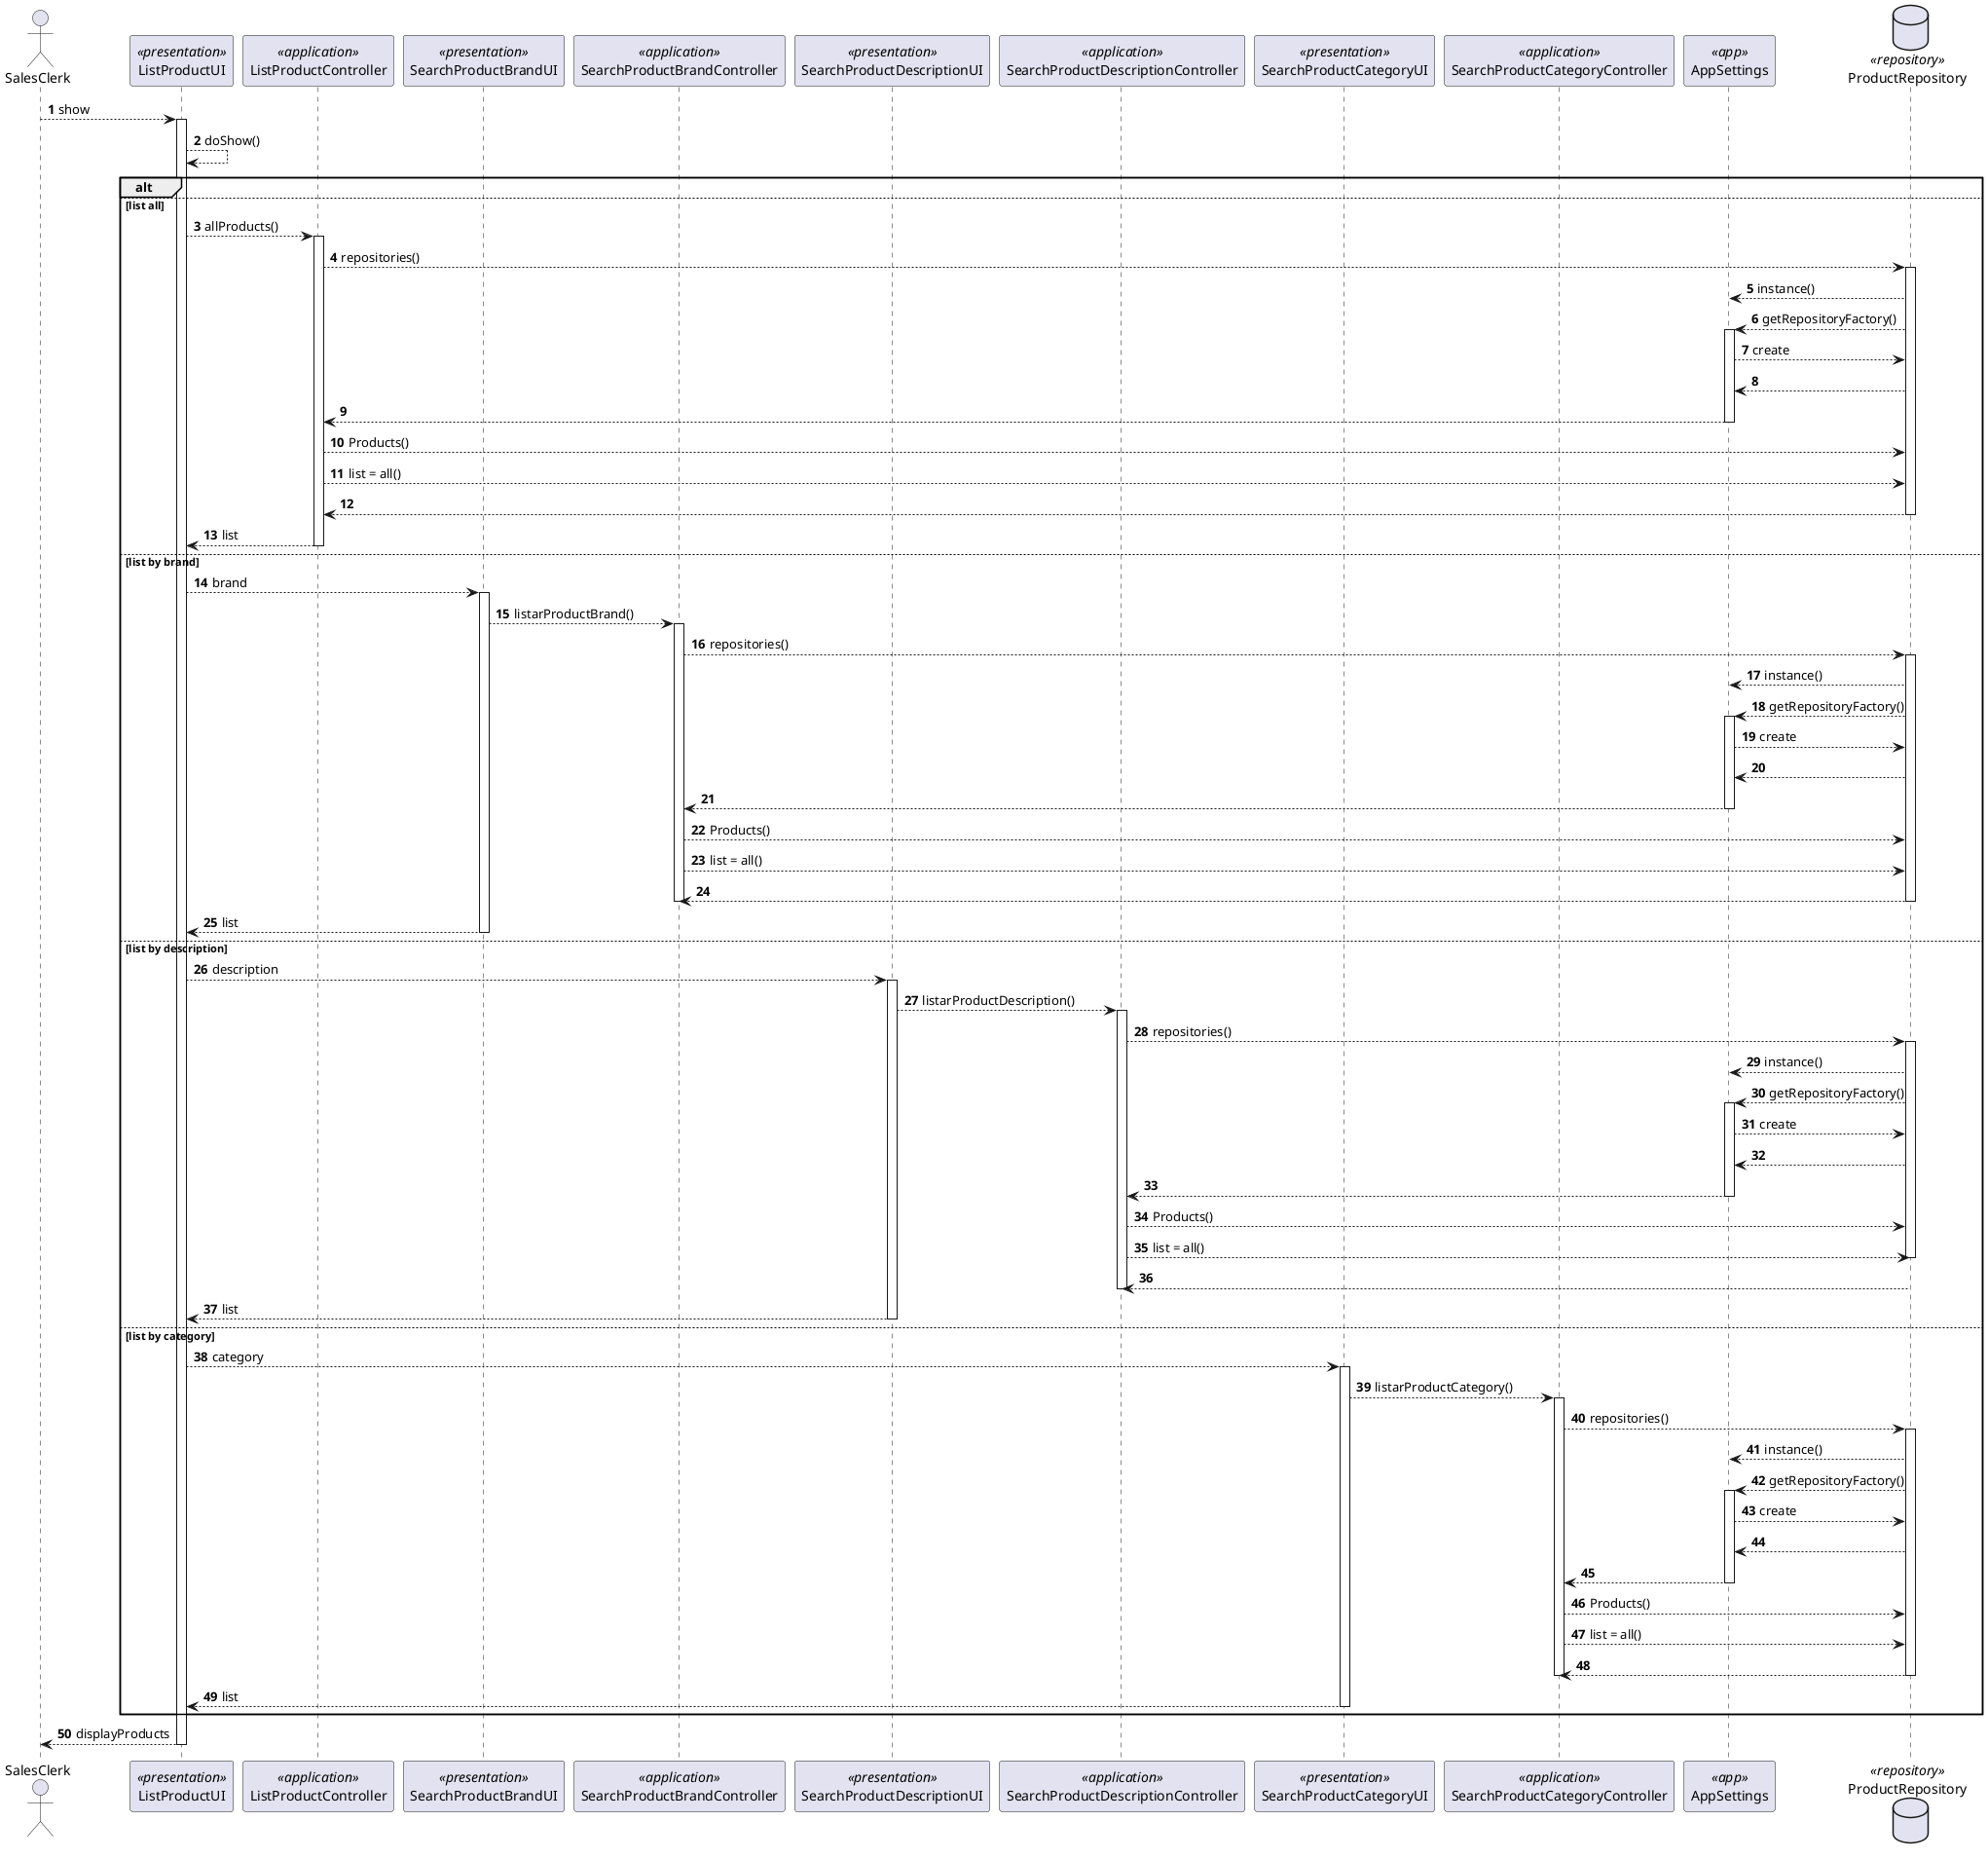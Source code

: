 @startuml
actor SalesClerk as adm
participant "//<<presentation>>//\nListProductUI" as ui1
participant "//<<application>>//\nListProductController" as cc1
participant "//<<presentation>>//\nSearchProductBrandUI" as ui2
participant "//<<application>>//\nSearchProductBrandController" as cc2
participant "//<<presentation>>//\nSearchProductDescriptionUI" as ui3
participant "//<<application>>//\nSearchProductDescriptionController" as cc3
participant "//<<presentation>>//\nSearchProductCategoryUI" as ui4
participant "//<<application>>//\nSearchProductCategoryController" as cc4
participant "//<<app>>//\nAppSettings" as app
database "//<<repository>>//\nProductRepository" as db

autonumber

adm-->ui1: show

activate ui1

ui1-->ui1: doShow()

alt 

else list all

ui1-->cc1: allProducts()

activate cc1

cc1-->db: repositories()

activate db

db-->app: instance()

db-->app: getRepositoryFactory()

activate app

app-->db: create

db-->app

app-->cc1

deactivate app

cc1-->db: Products()

cc1-->db: list = all()

db-->cc1

deactivate db

cc1-->ui1: list

deactivate cc1






else list by brand

ui1-->ui2: brand

activate ui2

ui2-->cc2: listarProductBrand()

activate cc2

cc2-->db: repositories()

activate db

db-->app: instance()

db-->app: getRepositoryFactory()

activate app

app-->db: create

db-->app

app-->cc2

deactivate app

cc2-->db: Products()

cc2-->db: list = all()

db-->cc2

deactivate db

deactivate cc2

ui2-->ui1: list

deactivate ui2






else list by description

ui1-->ui3: description

activate ui3

ui3-->cc3: listarProductDescription()

activate cc3

cc3-->db: repositories()

activate db

db-->app: instance()

db-->app: getRepositoryFactory()

activate app

app-->db: create

db-->app

app-->cc3

deactivate app

cc3-->db: Products()

cc3-->db: list = all()

deactivate db

db-->cc3

deactivate cc3

ui3-->ui1: list

deactivate ui3





else list by category

ui1-->ui4: category

activate ui4

ui4-->cc4: listarProductCategory()

activate cc4

cc4-->db: repositories()

activate db

db-->app: instance()

db-->app: getRepositoryFactory()

activate app

app-->db: create

db-->app

app-->cc4

deactivate app

cc4-->db: Products()

cc4-->db: list = all()

db-->cc4

deactivate db

deactivate cc4

ui4-->ui1: list

deactivate ui4

end

ui1-->adm: displayProducts

deactivate ui1
@enduml